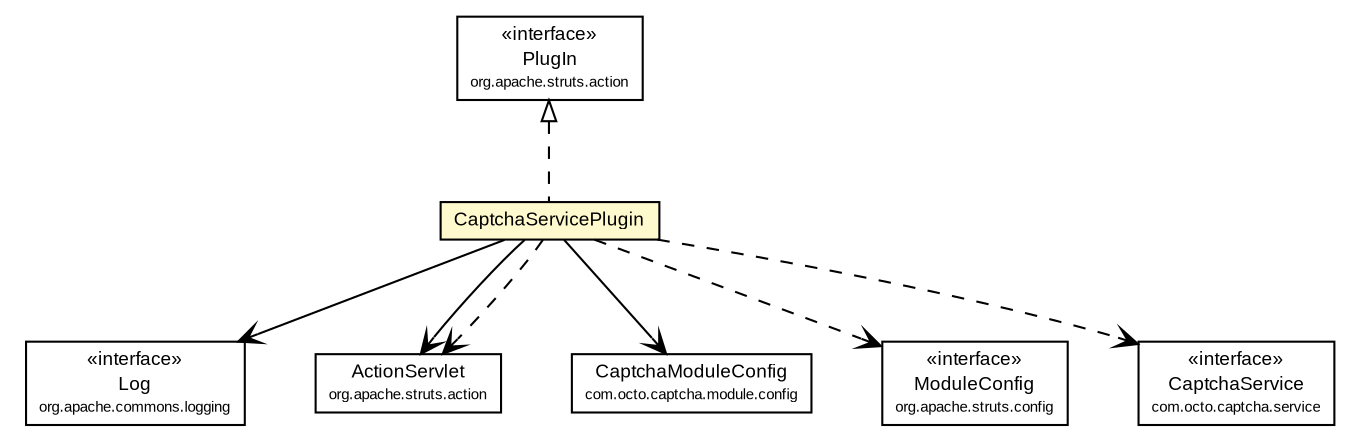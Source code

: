 #!/usr/local/bin/dot
#
# Class diagram 
# Generated by UmlGraph version 4.6 (http://www.spinellis.gr/sw/umlgraph)
#

digraph G {
	edge [fontname="arial",fontsize=10,labelfontname="arial",labelfontsize=10];
	node [fontname="arial",fontsize=10,shape=plaintext];
	// com.octo.captcha.module.struts.CaptchaServicePlugin
	c67 [label=<<table border="0" cellborder="1" cellspacing="0" cellpadding="2" port="p" bgcolor="lemonChiffon" href="./CaptchaServicePlugin.html">
		<tr><td><table border="0" cellspacing="0" cellpadding="1">
			<tr><td> CaptchaServicePlugin </td></tr>
		</table></td></tr>
		</table>>, fontname="arial", fontcolor="black", fontsize=9.0];
	//com.octo.captcha.module.struts.CaptchaServicePlugin implements org.apache.struts.action.PlugIn
	c70:p -> c67:p [dir=back,arrowtail=empty,style=dashed];
	// com.octo.captcha.module.struts.CaptchaServicePlugin NAVASSOC org.apache.commons.logging.Log
	c67:p -> c71:p [taillabel="", label="", headlabel="", fontname="arial", fontcolor="black", fontsize=10.0, color="black", arrowhead=open];
	// com.octo.captcha.module.struts.CaptchaServicePlugin NAVASSOC org.apache.struts.action.ActionServlet
	c67:p -> c78:p [taillabel="", label="", headlabel="", fontname="arial", fontcolor="black", fontsize=10.0, color="black", arrowhead=open];
	// com.octo.captcha.module.struts.CaptchaServicePlugin NAVASSOC com.octo.captcha.module.config.CaptchaModuleConfig
	c67:p -> c79:p [taillabel="", label="", headlabel="", fontname="arial", fontcolor="black", fontsize=10.0, color="black", arrowhead=open];
	// com.octo.captcha.module.struts.CaptchaServicePlugin DEPEND org.apache.struts.action.ActionServlet
	c67:p -> c78:p [taillabel="", label="", headlabel="", fontname="arial", fontcolor="black", fontsize=10.0, color="black", arrowhead=open, style=dashed];
	// com.octo.captcha.module.struts.CaptchaServicePlugin DEPEND org.apache.struts.config.ModuleConfig
	c67:p -> c80:p [taillabel="", label="", headlabel="", fontname="arial", fontcolor="black", fontsize=10.0, color="black", arrowhead=open, style=dashed];
	// com.octo.captcha.module.struts.CaptchaServicePlugin DEPEND com.octo.captcha.service.CaptchaService
	c67:p -> c81:p [taillabel="", label="", headlabel="", fontname="arial", fontcolor="black", fontsize=10.0, color="black", arrowhead=open, style=dashed];
	// org.apache.commons.logging.Log
	c71 [label=<<table border="0" cellborder="1" cellspacing="0" cellpadding="2" port="p" href="http://java.sun.com/j2se/1.4.2/docs/api/org/apache/commons/logging/Log.html">
		<tr><td><table border="0" cellspacing="0" cellpadding="1">
			<tr><td> &laquo;interface&raquo; </td></tr>
			<tr><td> Log </td></tr>
			<tr><td><font point-size="7.0"> org.apache.commons.logging </font></td></tr>
		</table></td></tr>
		</table>>, fontname="arial", fontcolor="black", fontsize=9.0];
	// com.octo.captcha.service.CaptchaService
	c81 [label=<<table border="0" cellborder="1" cellspacing="0" cellpadding="2" port="p" href="http://java.sun.com/j2se/1.4.2/docs/api/com/octo/captcha/service/CaptchaService.html">
		<tr><td><table border="0" cellspacing="0" cellpadding="1">
			<tr><td> &laquo;interface&raquo; </td></tr>
			<tr><td> CaptchaService </td></tr>
			<tr><td><font point-size="7.0"> com.octo.captcha.service </font></td></tr>
		</table></td></tr>
		</table>>, fontname="arial", fontcolor="black", fontsize=9.0];
	// org.apache.struts.config.ModuleConfig
	c80 [label=<<table border="0" cellborder="1" cellspacing="0" cellpadding="2" port="p" href="http://java.sun.com/j2se/1.4.2/docs/api/org/apache/struts/config/ModuleConfig.html">
		<tr><td><table border="0" cellspacing="0" cellpadding="1">
			<tr><td> &laquo;interface&raquo; </td></tr>
			<tr><td> ModuleConfig </td></tr>
			<tr><td><font point-size="7.0"> org.apache.struts.config </font></td></tr>
		</table></td></tr>
		</table>>, fontname="arial", fontcolor="black", fontsize=9.0];
	// org.apache.struts.action.PlugIn
	c70 [label=<<table border="0" cellborder="1" cellspacing="0" cellpadding="2" port="p" href="http://java.sun.com/j2se/1.4.2/docs/api/org/apache/struts/action/PlugIn.html">
		<tr><td><table border="0" cellspacing="0" cellpadding="1">
			<tr><td> &laquo;interface&raquo; </td></tr>
			<tr><td> PlugIn </td></tr>
			<tr><td><font point-size="7.0"> org.apache.struts.action </font></td></tr>
		</table></td></tr>
		</table>>, fontname="arial", fontcolor="black", fontsize=9.0];
	// org.apache.struts.action.ActionServlet
	c78 [label=<<table border="0" cellborder="1" cellspacing="0" cellpadding="2" port="p" href="http://java.sun.com/j2se/1.4.2/docs/api/org/apache/struts/action/ActionServlet.html">
		<tr><td><table border="0" cellspacing="0" cellpadding="1">
			<tr><td> ActionServlet </td></tr>
			<tr><td><font point-size="7.0"> org.apache.struts.action </font></td></tr>
		</table></td></tr>
		</table>>, fontname="arial", fontcolor="black", fontsize=9.0];
	// com.octo.captcha.module.config.CaptchaModuleConfig
	c79 [label=<<table border="0" cellborder="1" cellspacing="0" cellpadding="2" port="p" href="http://java.sun.com/j2se/1.4.2/docs/api/com/octo/captcha/module/config/CaptchaModuleConfig.html">
		<tr><td><table border="0" cellspacing="0" cellpadding="1">
			<tr><td> CaptchaModuleConfig </td></tr>
			<tr><td><font point-size="7.0"> com.octo.captcha.module.config </font></td></tr>
		</table></td></tr>
		</table>>, fontname="arial", fontcolor="black", fontsize=9.0];
}

